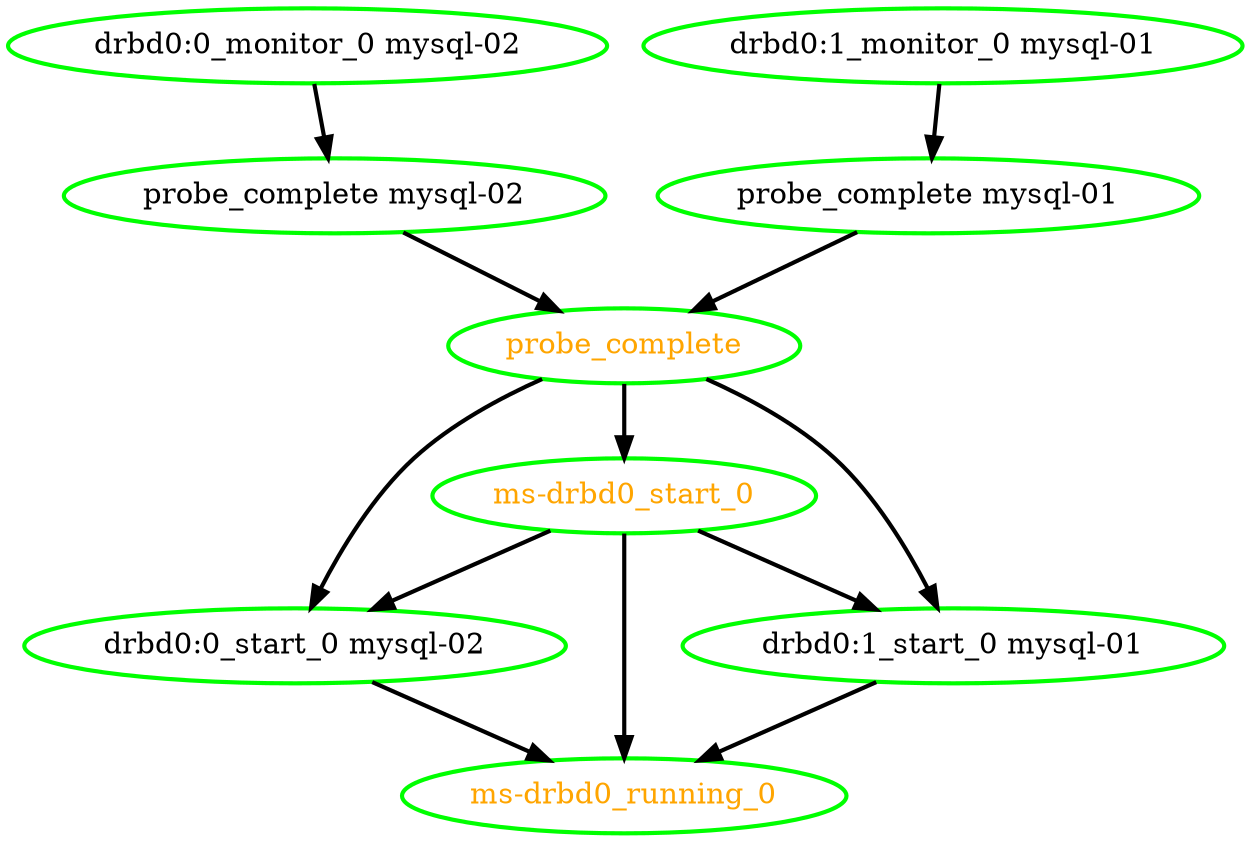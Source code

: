 digraph "g" {
"drbd0:0_monitor_0 mysql-02" -> "probe_complete mysql-02" [ style = bold]
"drbd0:0_monitor_0 mysql-02" [ style=bold color="green" fontcolor="black"  ]
"drbd0:0_start_0 mysql-02" -> "ms-drbd0_running_0" [ style = bold]
"drbd0:0_start_0 mysql-02" [ style=bold color="green" fontcolor="black"  ]
"drbd0:1_monitor_0 mysql-01" -> "probe_complete mysql-01" [ style = bold]
"drbd0:1_monitor_0 mysql-01" [ style=bold color="green" fontcolor="black"  ]
"drbd0:1_start_0 mysql-01" -> "ms-drbd0_running_0" [ style = bold]
"drbd0:1_start_0 mysql-01" [ style=bold color="green" fontcolor="black"  ]
"ms-drbd0_running_0" [ style=bold color="green" fontcolor="orange"  ]
"ms-drbd0_start_0" -> "drbd0:0_start_0 mysql-02" [ style = bold]
"ms-drbd0_start_0" -> "drbd0:1_start_0 mysql-01" [ style = bold]
"ms-drbd0_start_0" -> "ms-drbd0_running_0" [ style = bold]
"ms-drbd0_start_0" [ style=bold color="green" fontcolor="orange"  ]
"probe_complete mysql-01" -> "probe_complete" [ style = bold]
"probe_complete mysql-01" [ style=bold color="green" fontcolor="black"  ]
"probe_complete mysql-02" -> "probe_complete" [ style = bold]
"probe_complete mysql-02" [ style=bold color="green" fontcolor="black"  ]
"probe_complete" -> "drbd0:0_start_0 mysql-02" [ style = bold]
"probe_complete" -> "drbd0:1_start_0 mysql-01" [ style = bold]
"probe_complete" -> "ms-drbd0_start_0" [ style = bold]
"probe_complete" [ style=bold color="green" fontcolor="orange"  ]
}
